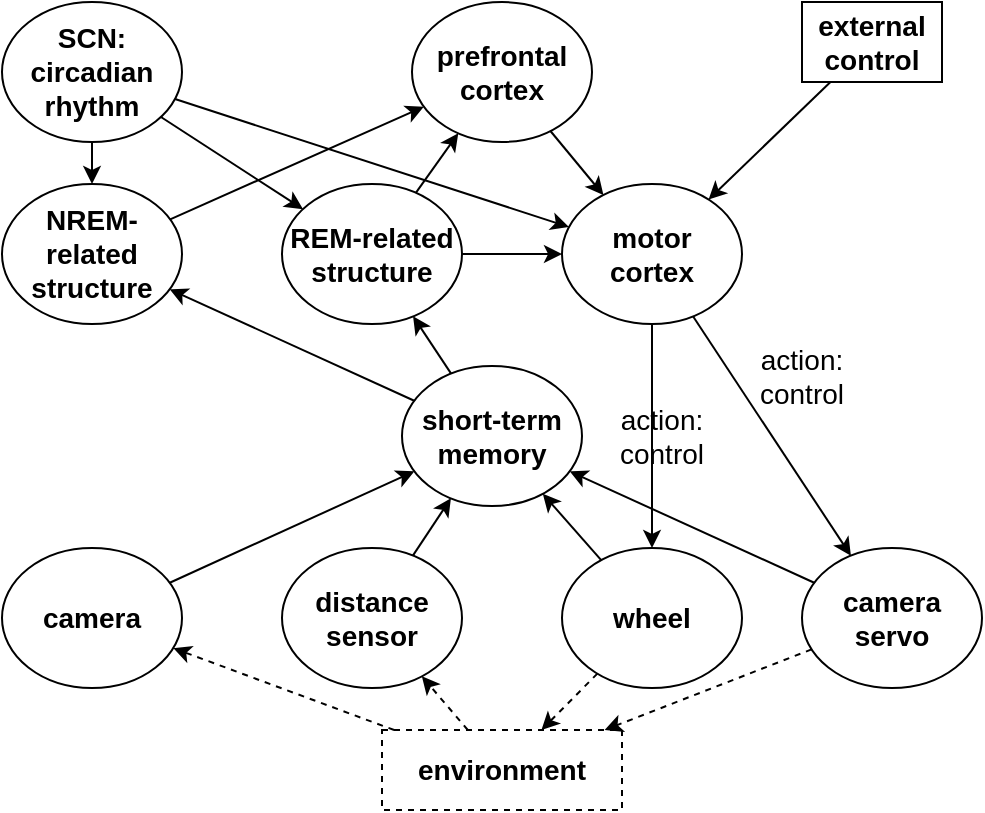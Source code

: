 <mxfile version="20.5.3" type="device"><diagram id="OAqF7TAKBTwVYv74RFNw" name="Page-1"><mxGraphModel dx="782" dy="476" grid="1" gridSize="10" guides="1" tooltips="1" connect="1" arrows="1" fold="1" page="1" pageScale="1" pageWidth="850" pageHeight="1100" math="0" shadow="0"><root><mxCell id="0"/><mxCell id="1" parent="0"/><mxCell id="nPgWQHSGmIj7n6qO6b70-1" value="&lt;font style=&quot;font-size: 14px;&quot;&gt;&lt;b&gt;SCN: circadian rhythm&lt;/b&gt;&lt;/font&gt;" style="ellipse;whiteSpace=wrap;html=1;" vertex="1" parent="1"><mxGeometry x="310" y="100" width="90" height="70" as="geometry"/></mxCell><mxCell id="nPgWQHSGmIj7n6qO6b70-2" value="&lt;font style=&quot;font-size: 14px;&quot;&gt;&lt;b&gt;wheel&lt;/b&gt;&lt;/font&gt;" style="ellipse;whiteSpace=wrap;html=1;" vertex="1" parent="1"><mxGeometry x="590" y="373" width="90" height="70" as="geometry"/></mxCell><mxCell id="nPgWQHSGmIj7n6qO6b70-3" value="&lt;font style=&quot;font-size: 14px;&quot;&gt;&lt;b&gt;camera servo&lt;/b&gt;&lt;/font&gt;" style="ellipse;whiteSpace=wrap;html=1;" vertex="1" parent="1"><mxGeometry x="710" y="373" width="90" height="70" as="geometry"/></mxCell><mxCell id="nPgWQHSGmIj7n6qO6b70-4" value="&lt;font style=&quot;font-size: 14px;&quot;&gt;&lt;b&gt;distance sensor&lt;/b&gt;&lt;/font&gt;" style="ellipse;whiteSpace=wrap;html=1;" vertex="1" parent="1"><mxGeometry x="450" y="373" width="90" height="70" as="geometry"/></mxCell><mxCell id="nPgWQHSGmIj7n6qO6b70-5" value="&lt;font style=&quot;font-size: 14px;&quot;&gt;&lt;b&gt;camera&lt;/b&gt;&lt;/font&gt;" style="ellipse;whiteSpace=wrap;html=1;" vertex="1" parent="1"><mxGeometry x="310" y="373" width="90" height="70" as="geometry"/></mxCell><mxCell id="nPgWQHSGmIj7n6qO6b70-6" value="&lt;font style=&quot;font-size: 14px;&quot;&gt;&lt;b&gt;motor&lt;br&gt;cortex&lt;/b&gt;&lt;/font&gt;" style="ellipse;whiteSpace=wrap;html=1;" vertex="1" parent="1"><mxGeometry x="590" y="191" width="90" height="70" as="geometry"/></mxCell><mxCell id="nPgWQHSGmIj7n6qO6b70-7" value="" style="endArrow=classic;html=1;rounded=0;fontSize=14;" edge="1" parent="1" source="nPgWQHSGmIj7n6qO6b70-6" target="nPgWQHSGmIj7n6qO6b70-3"><mxGeometry width="50" height="50" relative="1" as="geometry"><mxPoint x="350" y="440" as="sourcePoint"/><mxPoint x="400" y="390" as="targetPoint"/></mxGeometry></mxCell><mxCell id="nPgWQHSGmIj7n6qO6b70-8" value="" style="endArrow=classic;html=1;rounded=0;fontSize=14;" edge="1" parent="1" source="nPgWQHSGmIj7n6qO6b70-6" target="nPgWQHSGmIj7n6qO6b70-2"><mxGeometry width="50" height="50" relative="1" as="geometry"><mxPoint x="476.204" y="385.871" as="sourcePoint"/><mxPoint x="523.666" y="454.184" as="targetPoint"/></mxGeometry></mxCell><mxCell id="nPgWQHSGmIj7n6qO6b70-9" value="action: control" style="text;html=1;strokeColor=none;fillColor=none;align=center;verticalAlign=middle;whiteSpace=wrap;rounded=0;fontSize=14;" vertex="1" parent="1"><mxGeometry x="610" y="302" width="60" height="30" as="geometry"/></mxCell><mxCell id="nPgWQHSGmIj7n6qO6b70-10" value="action: control" style="text;html=1;strokeColor=none;fillColor=none;align=center;verticalAlign=middle;whiteSpace=wrap;rounded=0;fontSize=14;" vertex="1" parent="1"><mxGeometry x="680" y="272" width="60" height="30" as="geometry"/></mxCell><mxCell id="nPgWQHSGmIj7n6qO6b70-11" value="&lt;font style=&quot;font-size: 14px;&quot;&gt;&lt;b&gt;NREM-related structure&lt;/b&gt;&lt;/font&gt;" style="ellipse;whiteSpace=wrap;html=1;" vertex="1" parent="1"><mxGeometry x="310" y="191" width="90" height="70" as="geometry"/></mxCell><mxCell id="nPgWQHSGmIj7n6qO6b70-12" value="&lt;font style=&quot;font-size: 14px;&quot;&gt;&lt;b&gt;REM-related structure&lt;/b&gt;&lt;/font&gt;" style="ellipse;whiteSpace=wrap;html=1;" vertex="1" parent="1"><mxGeometry x="450" y="191" width="90" height="70" as="geometry"/></mxCell><mxCell id="nPgWQHSGmIj7n6qO6b70-13" value="" style="endArrow=classic;html=1;rounded=0;fontSize=14;" edge="1" parent="1" source="nPgWQHSGmIj7n6qO6b70-1" target="nPgWQHSGmIj7n6qO6b70-11"><mxGeometry width="50" height="50" relative="1" as="geometry"><mxPoint x="485.077" y="381.033" as="sourcePoint"/><mxPoint x="574.944" y="458.952" as="targetPoint"/></mxGeometry></mxCell><mxCell id="nPgWQHSGmIj7n6qO6b70-14" value="" style="endArrow=classic;html=1;rounded=0;fontSize=14;" edge="1" parent="1" source="nPgWQHSGmIj7n6qO6b70-1" target="nPgWQHSGmIj7n6qO6b70-12"><mxGeometry width="50" height="50" relative="1" as="geometry"><mxPoint x="237.434" y="340.738" as="sourcePoint"/><mxPoint x="332.607" y="269.295" as="targetPoint"/></mxGeometry></mxCell><mxCell id="nPgWQHSGmIj7n6qO6b70-15" value="" style="endArrow=classic;html=1;rounded=0;fontSize=14;" edge="1" parent="1" source="nPgWQHSGmIj7n6qO6b70-12" target="nPgWQHSGmIj7n6qO6b70-6"><mxGeometry width="50" height="50" relative="1" as="geometry"><mxPoint x="247.434" y="350.738" as="sourcePoint"/><mxPoint x="342.607" y="279.295" as="targetPoint"/></mxGeometry></mxCell><mxCell id="nPgWQHSGmIj7n6qO6b70-16" value="" style="endArrow=classic;html=1;rounded=0;fontSize=14;" edge="1" parent="1" source="nPgWQHSGmIj7n6qO6b70-2" target="nPgWQHSGmIj7n6qO6b70-17"><mxGeometry width="50" height="50" relative="1" as="geometry"><mxPoint x="257.434" y="310.738" as="sourcePoint"/><mxPoint x="352.607" y="239.295" as="targetPoint"/></mxGeometry></mxCell><mxCell id="nPgWQHSGmIj7n6qO6b70-17" value="&lt;font style=&quot;font-size: 14px;&quot;&gt;&lt;b&gt;short-term memory&lt;/b&gt;&lt;/font&gt;" style="ellipse;whiteSpace=wrap;html=1;" vertex="1" parent="1"><mxGeometry x="510" y="282" width="90" height="70" as="geometry"/></mxCell><mxCell id="nPgWQHSGmIj7n6qO6b70-18" value="" style="endArrow=classic;html=1;rounded=0;fontSize=14;" edge="1" parent="1" source="nPgWQHSGmIj7n6qO6b70-3" target="nPgWQHSGmIj7n6qO6b70-17"><mxGeometry width="50" height="50" relative="1" as="geometry"><mxPoint x="516.446" y="487.949" as="sourcePoint"/><mxPoint x="373.507" y="352.081" as="targetPoint"/></mxGeometry></mxCell><mxCell id="nPgWQHSGmIj7n6qO6b70-19" value="" style="endArrow=classic;html=1;rounded=0;fontSize=14;" edge="1" parent="1" source="nPgWQHSGmIj7n6qO6b70-4" target="nPgWQHSGmIj7n6qO6b70-17"><mxGeometry width="50" height="50" relative="1" as="geometry"><mxPoint x="526.446" y="497.949" as="sourcePoint"/><mxPoint x="383.507" y="362.081" as="targetPoint"/></mxGeometry></mxCell><mxCell id="nPgWQHSGmIj7n6qO6b70-20" value="" style="endArrow=classic;html=1;rounded=0;fontSize=14;" edge="1" parent="1" source="nPgWQHSGmIj7n6qO6b70-5" target="nPgWQHSGmIj7n6qO6b70-17"><mxGeometry width="50" height="50" relative="1" as="geometry"><mxPoint x="352.205" y="400.068" as="sourcePoint"/><mxPoint x="348.174" y="359.913" as="targetPoint"/></mxGeometry></mxCell><mxCell id="nPgWQHSGmIj7n6qO6b70-21" value="" style="endArrow=classic;html=1;rounded=0;fontSize=14;" edge="1" parent="1" source="nPgWQHSGmIj7n6qO6b70-17" target="nPgWQHSGmIj7n6qO6b70-11"><mxGeometry width="50" height="50" relative="1" as="geometry"><mxPoint x="362.205" y="460.068" as="sourcePoint"/><mxPoint x="358.174" y="419.913" as="targetPoint"/></mxGeometry></mxCell><mxCell id="nPgWQHSGmIj7n6qO6b70-23" value="&lt;font style=&quot;font-size: 14px;&quot;&gt;&lt;b&gt;external control&lt;/b&gt;&lt;/font&gt;" style="rounded=0;whiteSpace=wrap;html=1;fontSize=14;" vertex="1" parent="1"><mxGeometry x="710" y="100" width="70" height="40" as="geometry"/></mxCell><mxCell id="nPgWQHSGmIj7n6qO6b70-24" value="" style="endArrow=classic;html=1;rounded=0;fontSize=14;" edge="1" parent="1" source="nPgWQHSGmIj7n6qO6b70-23" target="nPgWQHSGmIj7n6qO6b70-6"><mxGeometry width="50" height="50" relative="1" as="geometry"><mxPoint x="491.069" y="268.281" as="sourcePoint"/><mxPoint x="468.873" y="321.705" as="targetPoint"/></mxGeometry></mxCell><mxCell id="nPgWQHSGmIj7n6qO6b70-25" value="" style="endArrow=classic;html=1;rounded=0;fontSize=14;" edge="1" parent="1" source="nPgWQHSGmIj7n6qO6b70-17" target="nPgWQHSGmIj7n6qO6b70-12"><mxGeometry width="50" height="50" relative="1" as="geometry"><mxPoint x="342.977" y="340.554" as="sourcePoint"/><mxPoint x="357.05" y="279.449" as="targetPoint"/></mxGeometry></mxCell><mxCell id="nPgWQHSGmIj7n6qO6b70-26" value="" style="endArrow=classic;html=1;rounded=0;fontSize=14;" edge="1" parent="1" source="nPgWQHSGmIj7n6qO6b70-1" target="nPgWQHSGmIj7n6qO6b70-6"><mxGeometry width="50" height="50" relative="1" as="geometry"><mxPoint x="352.977" y="350.554" as="sourcePoint"/><mxPoint x="367.05" y="289.449" as="targetPoint"/></mxGeometry></mxCell><mxCell id="nPgWQHSGmIj7n6qO6b70-27" value="&lt;font style=&quot;font-size: 14px;&quot;&gt;&lt;b&gt;prefrontal cortex&lt;/b&gt;&lt;/font&gt;" style="ellipse;whiteSpace=wrap;html=1;" vertex="1" parent="1"><mxGeometry x="515" y="100" width="90" height="70" as="geometry"/></mxCell><mxCell id="nPgWQHSGmIj7n6qO6b70-29" value="" style="endArrow=classic;html=1;rounded=0;fontSize=14;" edge="1" parent="1" source="nPgWQHSGmIj7n6qO6b70-11" target="nPgWQHSGmIj7n6qO6b70-27"><mxGeometry width="50" height="50" relative="1" as="geometry"><mxPoint x="443.099" y="342.956" as="sourcePoint"/><mxPoint x="486.724" y="266.983" as="targetPoint"/></mxGeometry></mxCell><mxCell id="nPgWQHSGmIj7n6qO6b70-30" value="" style="endArrow=classic;html=1;rounded=0;fontSize=14;" edge="1" parent="1" source="nPgWQHSGmIj7n6qO6b70-12" target="nPgWQHSGmIj7n6qO6b70-27"><mxGeometry width="50" height="50" relative="1" as="geometry"><mxPoint x="399.602" y="222.624" as="sourcePoint"/><mxPoint x="515.441" y="147.417" as="targetPoint"/></mxGeometry></mxCell><mxCell id="nPgWQHSGmIj7n6qO6b70-31" value="" style="endArrow=classic;html=1;rounded=0;fontSize=14;" edge="1" parent="1" source="nPgWQHSGmIj7n6qO6b70-27" target="nPgWQHSGmIj7n6qO6b70-6"><mxGeometry width="50" height="50" relative="1" as="geometry"><mxPoint x="409.602" y="232.624" as="sourcePoint"/><mxPoint x="525.441" y="157.417" as="targetPoint"/></mxGeometry></mxCell><mxCell id="nPgWQHSGmIj7n6qO6b70-32" value="&lt;font style=&quot;font-size: 14px;&quot;&gt;&lt;b&gt;environment&lt;/b&gt;&lt;/font&gt;" style="rounded=0;whiteSpace=wrap;html=1;fontSize=14;dashed=1;" vertex="1" parent="1"><mxGeometry x="500" y="464" width="120" height="40" as="geometry"/></mxCell><mxCell id="nPgWQHSGmIj7n6qO6b70-33" value="" style="endArrow=classic;html=1;rounded=0;fontSize=14;dashed=1;" edge="1" parent="1" source="nPgWQHSGmIj7n6qO6b70-2" target="nPgWQHSGmIj7n6qO6b70-32"><mxGeometry width="50" height="50" relative="1" as="geometry"><mxPoint x="641.126" y="209.87" as="sourcePoint"/><mxPoint x="629.101" y="310.146" as="targetPoint"/></mxGeometry></mxCell><mxCell id="nPgWQHSGmIj7n6qO6b70-35" value="" style="endArrow=classic;html=1;rounded=0;fontSize=14;dashed=1;" edge="1" parent="1" source="nPgWQHSGmIj7n6qO6b70-3" target="nPgWQHSGmIj7n6qO6b70-32"><mxGeometry width="50" height="50" relative="1" as="geometry"><mxPoint x="607.521" y="377.252" as="sourcePoint"/><mxPoint x="540.857" y="500" as="targetPoint"/></mxGeometry></mxCell><mxCell id="nPgWQHSGmIj7n6qO6b70-36" value="" style="endArrow=classic;html=1;rounded=0;fontSize=14;dashed=1;" edge="1" parent="1" source="nPgWQHSGmIj7n6qO6b70-32" target="nPgWQHSGmIj7n6qO6b70-4"><mxGeometry width="50" height="50" relative="1" as="geometry"><mxPoint x="617.521" y="387.252" as="sourcePoint"/><mxPoint x="550.857" y="510" as="targetPoint"/></mxGeometry></mxCell><mxCell id="nPgWQHSGmIj7n6qO6b70-37" value="" style="endArrow=classic;html=1;rounded=0;fontSize=14;dashed=1;" edge="1" parent="1" source="nPgWQHSGmIj7n6qO6b70-32" target="nPgWQHSGmIj7n6qO6b70-5"><mxGeometry width="50" height="50" relative="1" as="geometry"><mxPoint x="627.521" y="397.252" as="sourcePoint"/><mxPoint x="560.857" y="520" as="targetPoint"/></mxGeometry></mxCell></root></mxGraphModel></diagram></mxfile>